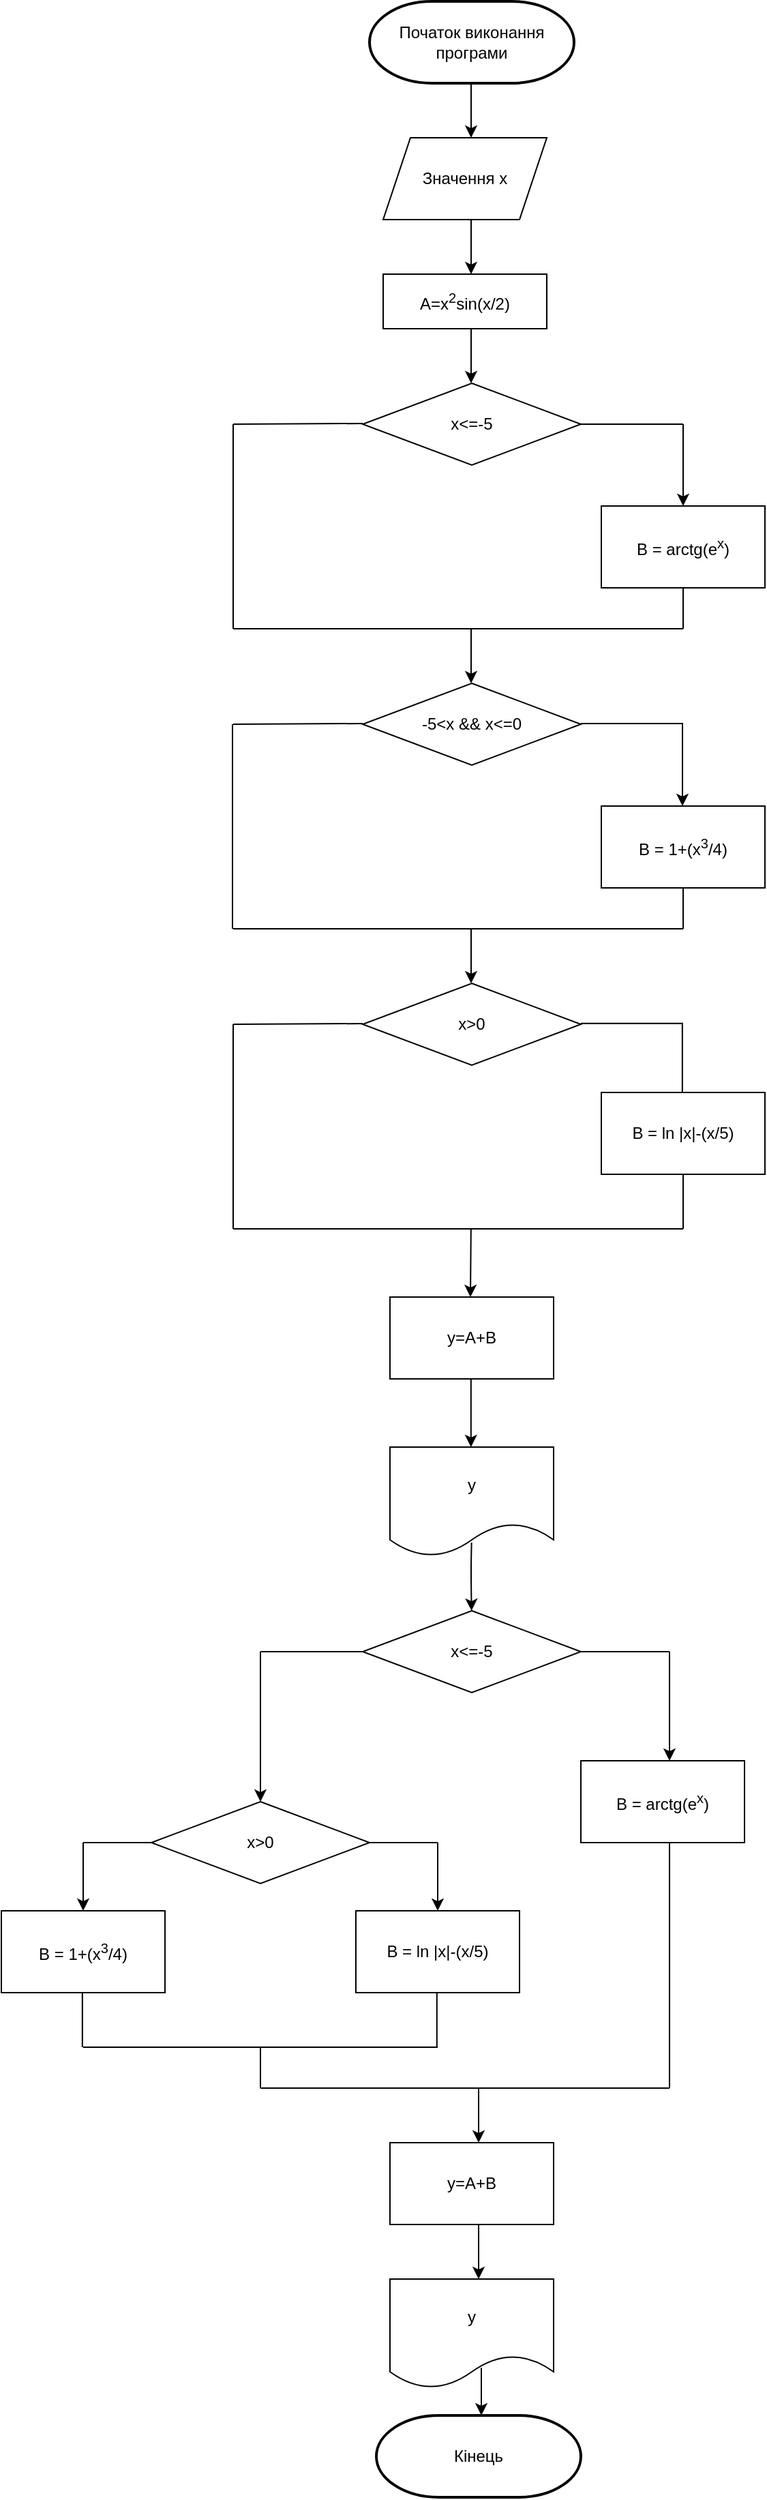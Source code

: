 <mxfile version="15.2.9" type="github">
  <diagram id="C5RBs43oDa-KdzZeNtuy" name="Page-1">
    <mxGraphModel dx="920" dy="1682" grid="1" gridSize="10" guides="1" tooltips="1" connect="1" arrows="1" fold="1" page="1" pageScale="1" pageWidth="827" pageHeight="1169" math="0" shadow="0">
      <root>
        <mxCell id="WIyWlLk6GJQsqaUBKTNV-0" />
        <mxCell id="WIyWlLk6GJQsqaUBKTNV-1" parent="WIyWlLk6GJQsqaUBKTNV-0" />
        <mxCell id="D-a50ixha14DHP2CYBjK-1" value="Початок виконання програми" style="strokeWidth=2;html=1;shape=mxgraph.flowchart.terminator;whiteSpace=wrap;" vertex="1" parent="WIyWlLk6GJQsqaUBKTNV-1">
          <mxGeometry x="330" y="-420" width="150" height="60" as="geometry" />
        </mxCell>
        <mxCell id="D-a50ixha14DHP2CYBjK-2" value="" style="endArrow=classic;html=1;" edge="1" parent="WIyWlLk6GJQsqaUBKTNV-1">
          <mxGeometry width="50" height="50" relative="1" as="geometry">
            <mxPoint x="404.5" y="-360" as="sourcePoint" />
            <mxPoint x="404.5" y="-320" as="targetPoint" />
          </mxGeometry>
        </mxCell>
        <mxCell id="D-a50ixha14DHP2CYBjK-3" value="" style="endArrow=classic;html=1;" edge="1" parent="WIyWlLk6GJQsqaUBKTNV-1">
          <mxGeometry width="50" height="50" relative="1" as="geometry">
            <mxPoint x="404.5" y="-260" as="sourcePoint" />
            <mxPoint x="404.5" y="-220" as="targetPoint" />
          </mxGeometry>
        </mxCell>
        <mxCell id="D-a50ixha14DHP2CYBjK-4" value="" style="endArrow=classic;html=1;" edge="1" parent="WIyWlLk6GJQsqaUBKTNV-1">
          <mxGeometry width="50" height="50" relative="1" as="geometry">
            <mxPoint x="404.5" y="-180" as="sourcePoint" />
            <mxPoint x="404.5" y="-140" as="targetPoint" />
          </mxGeometry>
        </mxCell>
        <mxCell id="D-a50ixha14DHP2CYBjK-6" value="" style="endArrow=classic;html=1;" edge="1" parent="WIyWlLk6GJQsqaUBKTNV-1">
          <mxGeometry width="50" height="50" relative="1" as="geometry">
            <mxPoint x="404.5" y="260" as="sourcePoint" />
            <mxPoint x="404.5" y="300" as="targetPoint" />
          </mxGeometry>
        </mxCell>
        <mxCell id="D-a50ixha14DHP2CYBjK-8" value="" style="endArrow=classic;html=1;" edge="1" parent="WIyWlLk6GJQsqaUBKTNV-1">
          <mxGeometry width="50" height="50" relative="1" as="geometry">
            <mxPoint x="404.5" y="40" as="sourcePoint" />
            <mxPoint x="404.5" y="80" as="targetPoint" />
          </mxGeometry>
        </mxCell>
        <mxCell id="D-a50ixha14DHP2CYBjK-9" value="Значення x" style="shape=parallelogram;perimeter=parallelogramPerimeter;whiteSpace=wrap;html=1;fixedSize=1;" vertex="1" parent="WIyWlLk6GJQsqaUBKTNV-1">
          <mxGeometry x="340" y="-320" width="120" height="60" as="geometry" />
        </mxCell>
        <mxCell id="D-a50ixha14DHP2CYBjK-10" value="A=x&lt;sup&gt;2&lt;/sup&gt;sin(x/2)" style="rounded=0;whiteSpace=wrap;html=1;" vertex="1" parent="WIyWlLk6GJQsqaUBKTNV-1">
          <mxGeometry x="340" y="-220" width="120" height="40" as="geometry" />
        </mxCell>
        <mxCell id="D-a50ixha14DHP2CYBjK-11" value="x&amp;lt;=-5" style="rhombus;whiteSpace=wrap;html=1;" vertex="1" parent="WIyWlLk6GJQsqaUBKTNV-1">
          <mxGeometry x="325" y="-140" width="160" height="60" as="geometry" />
        </mxCell>
        <mxCell id="D-a50ixha14DHP2CYBjK-12" value="-5&amp;lt;x &amp;amp;&amp;amp; x&amp;lt;=0" style="rhombus;whiteSpace=wrap;html=1;" vertex="1" parent="WIyWlLk6GJQsqaUBKTNV-1">
          <mxGeometry x="325" y="80" width="160" height="60" as="geometry" />
        </mxCell>
        <mxCell id="D-a50ixha14DHP2CYBjK-13" value="x&amp;gt;0" style="rhombus;whiteSpace=wrap;html=1;" vertex="1" parent="WIyWlLk6GJQsqaUBKTNV-1">
          <mxGeometry x="325" y="300" width="160" height="60" as="geometry" />
        </mxCell>
        <mxCell id="D-a50ixha14DHP2CYBjK-15" value="" style="endArrow=none;html=1;" edge="1" parent="WIyWlLk6GJQsqaUBKTNV-1">
          <mxGeometry width="50" height="50" relative="1" as="geometry">
            <mxPoint x="485" y="-110" as="sourcePoint" />
            <mxPoint x="560" y="-110" as="targetPoint" />
          </mxGeometry>
        </mxCell>
        <mxCell id="D-a50ixha14DHP2CYBjK-16" value="" style="endArrow=classic;html=1;" edge="1" parent="WIyWlLk6GJQsqaUBKTNV-1">
          <mxGeometry width="50" height="50" relative="1" as="geometry">
            <mxPoint x="560" y="-110" as="sourcePoint" />
            <mxPoint x="560" y="-50" as="targetPoint" />
          </mxGeometry>
        </mxCell>
        <mxCell id="D-a50ixha14DHP2CYBjK-18" value="B = arctg(e&lt;sup&gt;x&lt;/sup&gt;)" style="rounded=0;whiteSpace=wrap;html=1;" vertex="1" parent="WIyWlLk6GJQsqaUBKTNV-1">
          <mxGeometry x="500" y="-50" width="120" height="60" as="geometry" />
        </mxCell>
        <mxCell id="D-a50ixha14DHP2CYBjK-19" value="" style="endArrow=none;html=1;" edge="1" parent="WIyWlLk6GJQsqaUBKTNV-1">
          <mxGeometry width="50" height="50" relative="1" as="geometry">
            <mxPoint x="230" y="-110" as="sourcePoint" />
            <mxPoint x="325" y="-110.5" as="targetPoint" />
          </mxGeometry>
        </mxCell>
        <mxCell id="D-a50ixha14DHP2CYBjK-20" value="" style="endArrow=none;html=1;" edge="1" parent="WIyWlLk6GJQsqaUBKTNV-1">
          <mxGeometry width="50" height="50" relative="1" as="geometry">
            <mxPoint x="230" y="40" as="sourcePoint" />
            <mxPoint x="230" y="-110" as="targetPoint" />
          </mxGeometry>
        </mxCell>
        <mxCell id="D-a50ixha14DHP2CYBjK-21" value="" style="endArrow=none;html=1;" edge="1" parent="WIyWlLk6GJQsqaUBKTNV-1">
          <mxGeometry width="50" height="50" relative="1" as="geometry">
            <mxPoint x="230" y="40" as="sourcePoint" />
            <mxPoint x="560" y="40" as="targetPoint" />
          </mxGeometry>
        </mxCell>
        <mxCell id="D-a50ixha14DHP2CYBjK-22" value="" style="endArrow=none;html=1;" edge="1" parent="WIyWlLk6GJQsqaUBKTNV-1">
          <mxGeometry width="50" height="50" relative="1" as="geometry">
            <mxPoint x="560" y="40" as="sourcePoint" />
            <mxPoint x="560" y="10" as="targetPoint" />
          </mxGeometry>
        </mxCell>
        <mxCell id="D-a50ixha14DHP2CYBjK-23" value="" style="endArrow=none;html=1;" edge="1" parent="WIyWlLk6GJQsqaUBKTNV-1">
          <mxGeometry width="50" height="50" relative="1" as="geometry">
            <mxPoint x="485" y="109.5" as="sourcePoint" />
            <mxPoint x="560" y="109.5" as="targetPoint" />
          </mxGeometry>
        </mxCell>
        <mxCell id="D-a50ixha14DHP2CYBjK-26" value="" style="endArrow=classic;html=1;" edge="1" parent="WIyWlLk6GJQsqaUBKTNV-1">
          <mxGeometry width="50" height="50" relative="1" as="geometry">
            <mxPoint x="559.5" y="110" as="sourcePoint" />
            <mxPoint x="559.5" y="170" as="targetPoint" />
          </mxGeometry>
        </mxCell>
        <mxCell id="D-a50ixha14DHP2CYBjK-27" value="" style="endArrow=classic;html=1;" edge="1" parent="WIyWlLk6GJQsqaUBKTNV-1">
          <mxGeometry width="50" height="50" relative="1" as="geometry">
            <mxPoint x="404.41" y="480" as="sourcePoint" />
            <mxPoint x="404" y="530" as="targetPoint" />
          </mxGeometry>
        </mxCell>
        <mxCell id="D-a50ixha14DHP2CYBjK-28" value="B = 1+(x&lt;sup&gt;3&lt;/sup&gt;/4)" style="rounded=0;whiteSpace=wrap;html=1;" vertex="1" parent="WIyWlLk6GJQsqaUBKTNV-1">
          <mxGeometry x="500" y="170" width="120" height="60" as="geometry" />
        </mxCell>
        <mxCell id="D-a50ixha14DHP2CYBjK-29" value="" style="endArrow=none;html=1;" edge="1" parent="WIyWlLk6GJQsqaUBKTNV-1">
          <mxGeometry width="50" height="50" relative="1" as="geometry">
            <mxPoint x="230" y="110" as="sourcePoint" />
            <mxPoint x="325" y="109.5" as="targetPoint" />
          </mxGeometry>
        </mxCell>
        <mxCell id="D-a50ixha14DHP2CYBjK-30" value="" style="endArrow=none;html=1;" edge="1" parent="WIyWlLk6GJQsqaUBKTNV-1">
          <mxGeometry width="50" height="50" relative="1" as="geometry">
            <mxPoint x="229.5" y="260" as="sourcePoint" />
            <mxPoint x="229.5" y="110" as="targetPoint" />
          </mxGeometry>
        </mxCell>
        <mxCell id="D-a50ixha14DHP2CYBjK-31" value="" style="endArrow=none;html=1;" edge="1" parent="WIyWlLk6GJQsqaUBKTNV-1">
          <mxGeometry width="50" height="50" relative="1" as="geometry">
            <mxPoint x="230" y="260" as="sourcePoint" />
            <mxPoint x="560" y="260" as="targetPoint" />
          </mxGeometry>
        </mxCell>
        <mxCell id="D-a50ixha14DHP2CYBjK-33" value="" style="endArrow=none;html=1;" edge="1" parent="WIyWlLk6GJQsqaUBKTNV-1">
          <mxGeometry width="50" height="50" relative="1" as="geometry">
            <mxPoint x="560" y="260" as="sourcePoint" />
            <mxPoint x="560" y="230" as="targetPoint" />
          </mxGeometry>
        </mxCell>
        <mxCell id="D-a50ixha14DHP2CYBjK-34" value="" style="endArrow=none;html=1;" edge="1" parent="WIyWlLk6GJQsqaUBKTNV-1">
          <mxGeometry width="50" height="50" relative="1" as="geometry">
            <mxPoint x="230" y="330" as="sourcePoint" />
            <mxPoint x="325" y="329.5" as="targetPoint" />
          </mxGeometry>
        </mxCell>
        <mxCell id="D-a50ixha14DHP2CYBjK-35" value="" style="endArrow=none;html=1;" edge="1" parent="WIyWlLk6GJQsqaUBKTNV-1">
          <mxGeometry width="50" height="50" relative="1" as="geometry">
            <mxPoint x="230" y="480" as="sourcePoint" />
            <mxPoint x="230" y="330" as="targetPoint" />
          </mxGeometry>
        </mxCell>
        <mxCell id="D-a50ixha14DHP2CYBjK-36" value="" style="endArrow=none;html=1;" edge="1" parent="WIyWlLk6GJQsqaUBKTNV-1">
          <mxGeometry width="50" height="50" relative="1" as="geometry">
            <mxPoint x="230" y="480" as="sourcePoint" />
            <mxPoint x="560" y="480" as="targetPoint" />
          </mxGeometry>
        </mxCell>
        <mxCell id="D-a50ixha14DHP2CYBjK-37" value="" style="endArrow=none;html=1;" edge="1" parent="WIyWlLk6GJQsqaUBKTNV-1">
          <mxGeometry width="50" height="50" relative="1" as="geometry">
            <mxPoint x="485" y="329.41" as="sourcePoint" />
            <mxPoint x="560" y="329.41" as="targetPoint" />
          </mxGeometry>
        </mxCell>
        <mxCell id="D-a50ixha14DHP2CYBjK-38" value="" style="endArrow=classic;html=1;" edge="1" parent="WIyWlLk6GJQsqaUBKTNV-1">
          <mxGeometry width="50" height="50" relative="1" as="geometry">
            <mxPoint x="559.41" y="330" as="sourcePoint" />
            <mxPoint x="559.41" y="390" as="targetPoint" />
          </mxGeometry>
        </mxCell>
        <mxCell id="D-a50ixha14DHP2CYBjK-39" value="B = ln |x|-(x/5)" style="rounded=0;whiteSpace=wrap;html=1;" vertex="1" parent="WIyWlLk6GJQsqaUBKTNV-1">
          <mxGeometry x="500" y="380" width="120" height="60" as="geometry" />
        </mxCell>
        <mxCell id="D-a50ixha14DHP2CYBjK-40" value="" style="endArrow=none;html=1;" edge="1" parent="WIyWlLk6GJQsqaUBKTNV-1">
          <mxGeometry width="50" height="50" relative="1" as="geometry">
            <mxPoint x="560" y="480" as="sourcePoint" />
            <mxPoint x="560" y="440" as="targetPoint" />
          </mxGeometry>
        </mxCell>
        <mxCell id="D-a50ixha14DHP2CYBjK-42" value="" style="shape=image;html=1;verticalAlign=top;verticalLabelPosition=bottom;labelBackgroundColor=#ffffff;imageAspect=0;aspect=fixed;image=https://cdn4.iconfinder.com/data/icons/wirecons-free-vector-icons/32/add-128.png" vertex="1" parent="WIyWlLk6GJQsqaUBKTNV-1">
          <mxGeometry x="485" y="320" width="10" height="10" as="geometry" />
        </mxCell>
        <mxCell id="D-a50ixha14DHP2CYBjK-45" value="" style="shape=image;html=1;verticalAlign=top;verticalLabelPosition=bottom;labelBackgroundColor=#ffffff;imageAspect=0;aspect=fixed;image=https://cdn4.iconfinder.com/data/icons/wirecons-free-vector-icons/32/add-128.png" vertex="1" parent="WIyWlLk6GJQsqaUBKTNV-1">
          <mxGeometry x="485" y="-120" width="10" height="10" as="geometry" />
        </mxCell>
        <mxCell id="D-a50ixha14DHP2CYBjK-46" value="" style="shape=image;html=1;verticalAlign=top;verticalLabelPosition=bottom;labelBackgroundColor=#ffffff;imageAspect=0;aspect=fixed;image=https://cdn4.iconfinder.com/data/icons/wirecons-free-vector-icons/32/add-128.png" vertex="1" parent="WIyWlLk6GJQsqaUBKTNV-1">
          <mxGeometry x="490" y="100" width="10" height="10" as="geometry" />
        </mxCell>
        <mxCell id="D-a50ixha14DHP2CYBjK-48" value="" style="shape=image;html=1;verticalAlign=top;verticalLabelPosition=bottom;labelBackgroundColor=#ffffff;imageAspect=0;aspect=fixed;image=https://cdn4.iconfinder.com/data/icons/ionicons/512/icon-minus-128.png" vertex="1" parent="WIyWlLk6GJQsqaUBKTNV-1">
          <mxGeometry x="310" y="100" width="10" height="10" as="geometry" />
        </mxCell>
        <mxCell id="D-a50ixha14DHP2CYBjK-49" value="" style="shape=image;html=1;verticalAlign=top;verticalLabelPosition=bottom;labelBackgroundColor=#ffffff;imageAspect=0;aspect=fixed;image=https://cdn4.iconfinder.com/data/icons/ionicons/512/icon-minus-128.png" vertex="1" parent="WIyWlLk6GJQsqaUBKTNV-1">
          <mxGeometry x="310" y="320" width="10" height="10" as="geometry" />
        </mxCell>
        <mxCell id="D-a50ixha14DHP2CYBjK-50" value="" style="shape=image;html=1;verticalAlign=top;verticalLabelPosition=bottom;labelBackgroundColor=#ffffff;imageAspect=0;aspect=fixed;image=https://cdn4.iconfinder.com/data/icons/ionicons/512/icon-minus-128.png" vertex="1" parent="WIyWlLk6GJQsqaUBKTNV-1">
          <mxGeometry x="310" y="-120" width="10" height="10" as="geometry" />
        </mxCell>
        <mxCell id="D-a50ixha14DHP2CYBjK-52" value="y=A+B" style="rounded=0;whiteSpace=wrap;html=1;" vertex="1" parent="WIyWlLk6GJQsqaUBKTNV-1">
          <mxGeometry x="345" y="530" width="120" height="60" as="geometry" />
        </mxCell>
        <mxCell id="D-a50ixha14DHP2CYBjK-53" value="" style="endArrow=classic;html=1;" edge="1" parent="WIyWlLk6GJQsqaUBKTNV-1">
          <mxGeometry width="50" height="50" relative="1" as="geometry">
            <mxPoint x="404.41" y="590" as="sourcePoint" />
            <mxPoint x="404.41" y="640" as="targetPoint" />
          </mxGeometry>
        </mxCell>
        <mxCell id="D-a50ixha14DHP2CYBjK-54" value="y" style="shape=document;whiteSpace=wrap;html=1;boundedLbl=1;" vertex="1" parent="WIyWlLk6GJQsqaUBKTNV-1">
          <mxGeometry x="345" y="640" width="120" height="80" as="geometry" />
        </mxCell>
        <mxCell id="D-a50ixha14DHP2CYBjK-56" value="" style="endArrow=classic;html=1;" edge="1" parent="WIyWlLk6GJQsqaUBKTNV-1">
          <mxGeometry width="50" height="50" relative="1" as="geometry">
            <mxPoint x="404.82" y="710" as="sourcePoint" />
            <mxPoint x="404.82" y="760" as="targetPoint" />
            <Array as="points">
              <mxPoint x="404.41" y="730" />
            </Array>
          </mxGeometry>
        </mxCell>
        <mxCell id="D-a50ixha14DHP2CYBjK-58" value="x&amp;lt;=-5" style="rhombus;whiteSpace=wrap;html=1;" vertex="1" parent="WIyWlLk6GJQsqaUBKTNV-1">
          <mxGeometry x="325" y="760" width="160" height="60" as="geometry" />
        </mxCell>
        <mxCell id="D-a50ixha14DHP2CYBjK-59" value="" style="endArrow=none;html=1;" edge="1" parent="WIyWlLk6GJQsqaUBKTNV-1">
          <mxGeometry width="50" height="50" relative="1" as="geometry">
            <mxPoint x="485" y="790" as="sourcePoint" />
            <mxPoint x="550" y="790" as="targetPoint" />
          </mxGeometry>
        </mxCell>
        <mxCell id="D-a50ixha14DHP2CYBjK-60" value="" style="endArrow=classic;html=1;" edge="1" parent="WIyWlLk6GJQsqaUBKTNV-1">
          <mxGeometry width="50" height="50" relative="1" as="geometry">
            <mxPoint x="550" y="790" as="sourcePoint" />
            <mxPoint x="550" y="870" as="targetPoint" />
          </mxGeometry>
        </mxCell>
        <mxCell id="D-a50ixha14DHP2CYBjK-61" value="" style="endArrow=none;html=1;" edge="1" parent="WIyWlLk6GJQsqaUBKTNV-1">
          <mxGeometry width="50" height="50" relative="1" as="geometry">
            <mxPoint x="250" y="790" as="sourcePoint" />
            <mxPoint x="325" y="790" as="targetPoint" />
          </mxGeometry>
        </mxCell>
        <mxCell id="D-a50ixha14DHP2CYBjK-62" value="" style="endArrow=classic;html=1;" edge="1" parent="WIyWlLk6GJQsqaUBKTNV-1">
          <mxGeometry width="50" height="50" relative="1" as="geometry">
            <mxPoint x="250" y="790" as="sourcePoint" />
            <mxPoint x="250" y="900" as="targetPoint" />
          </mxGeometry>
        </mxCell>
        <mxCell id="D-a50ixha14DHP2CYBjK-63" value="B = arctg(e&lt;sup&gt;x&lt;/sup&gt;)" style="rounded=0;whiteSpace=wrap;html=1;" vertex="1" parent="WIyWlLk6GJQsqaUBKTNV-1">
          <mxGeometry x="485" y="870" width="120" height="60" as="geometry" />
        </mxCell>
        <mxCell id="D-a50ixha14DHP2CYBjK-65" value="x&amp;gt;0" style="rhombus;whiteSpace=wrap;html=1;" vertex="1" parent="WIyWlLk6GJQsqaUBKTNV-1">
          <mxGeometry x="170" y="900" width="160" height="60" as="geometry" />
        </mxCell>
        <mxCell id="D-a50ixha14DHP2CYBjK-66" value="" style="endArrow=none;html=1;" edge="1" parent="WIyWlLk6GJQsqaUBKTNV-1">
          <mxGeometry width="50" height="50" relative="1" as="geometry">
            <mxPoint x="330" y="930" as="sourcePoint" />
            <mxPoint x="380" y="930" as="targetPoint" />
          </mxGeometry>
        </mxCell>
        <mxCell id="D-a50ixha14DHP2CYBjK-69" value="" style="endArrow=none;html=1;" edge="1" parent="WIyWlLk6GJQsqaUBKTNV-1">
          <mxGeometry width="50" height="50" relative="1" as="geometry">
            <mxPoint x="120" y="930" as="sourcePoint" />
            <mxPoint x="170" y="930" as="targetPoint" />
          </mxGeometry>
        </mxCell>
        <mxCell id="D-a50ixha14DHP2CYBjK-70" value="" style="endArrow=classic;html=1;" edge="1" parent="WIyWlLk6GJQsqaUBKTNV-1">
          <mxGeometry width="50" height="50" relative="1" as="geometry">
            <mxPoint x="380" y="930" as="sourcePoint" />
            <mxPoint x="380" y="980" as="targetPoint" />
          </mxGeometry>
        </mxCell>
        <mxCell id="D-a50ixha14DHP2CYBjK-71" value="" style="endArrow=classic;html=1;" edge="1" parent="WIyWlLk6GJQsqaUBKTNV-1">
          <mxGeometry width="50" height="50" relative="1" as="geometry">
            <mxPoint x="120" y="930" as="sourcePoint" />
            <mxPoint x="120" y="980" as="targetPoint" />
          </mxGeometry>
        </mxCell>
        <mxCell id="D-a50ixha14DHP2CYBjK-72" value="B = ln |x|-(x/5)" style="rounded=0;whiteSpace=wrap;html=1;" vertex="1" parent="WIyWlLk6GJQsqaUBKTNV-1">
          <mxGeometry x="320" y="980" width="120" height="60" as="geometry" />
        </mxCell>
        <mxCell id="D-a50ixha14DHP2CYBjK-73" value="B = 1+(x&lt;sup&gt;3&lt;/sup&gt;/4)" style="rounded=0;whiteSpace=wrap;html=1;" vertex="1" parent="WIyWlLk6GJQsqaUBKTNV-1">
          <mxGeometry x="60" y="980" width="120" height="60" as="geometry" />
        </mxCell>
        <mxCell id="D-a50ixha14DHP2CYBjK-74" value="" style="endArrow=none;html=1;" edge="1" parent="WIyWlLk6GJQsqaUBKTNV-1">
          <mxGeometry width="50" height="50" relative="1" as="geometry">
            <mxPoint x="379.41" y="1080" as="sourcePoint" />
            <mxPoint x="379.41" y="1040" as="targetPoint" />
          </mxGeometry>
        </mxCell>
        <mxCell id="D-a50ixha14DHP2CYBjK-75" value="" style="endArrow=none;html=1;" edge="1" parent="WIyWlLk6GJQsqaUBKTNV-1">
          <mxGeometry width="50" height="50" relative="1" as="geometry">
            <mxPoint x="119.41" y="1080" as="sourcePoint" />
            <mxPoint x="119.41" y="1040" as="targetPoint" />
          </mxGeometry>
        </mxCell>
        <mxCell id="D-a50ixha14DHP2CYBjK-77" value="" style="endArrow=none;html=1;" edge="1" parent="WIyWlLk6GJQsqaUBKTNV-1">
          <mxGeometry width="50" height="50" relative="1" as="geometry">
            <mxPoint x="120" y="1080" as="sourcePoint" />
            <mxPoint x="380" y="1080" as="targetPoint" />
          </mxGeometry>
        </mxCell>
        <mxCell id="D-a50ixha14DHP2CYBjK-78" value="" style="endArrow=none;html=1;" edge="1" parent="WIyWlLk6GJQsqaUBKTNV-1">
          <mxGeometry width="50" height="50" relative="1" as="geometry">
            <mxPoint x="550" y="1110" as="sourcePoint" />
            <mxPoint x="550" y="930" as="targetPoint" />
          </mxGeometry>
        </mxCell>
        <mxCell id="D-a50ixha14DHP2CYBjK-79" value="" style="endArrow=none;html=1;" edge="1" parent="WIyWlLk6GJQsqaUBKTNV-1">
          <mxGeometry width="50" height="50" relative="1" as="geometry">
            <mxPoint x="250" y="1110" as="sourcePoint" />
            <mxPoint x="250" y="1080" as="targetPoint" />
          </mxGeometry>
        </mxCell>
        <mxCell id="D-a50ixha14DHP2CYBjK-80" value="" style="endArrow=none;html=1;" edge="1" parent="WIyWlLk6GJQsqaUBKTNV-1">
          <mxGeometry width="50" height="50" relative="1" as="geometry">
            <mxPoint x="550" y="1110" as="sourcePoint" />
            <mxPoint x="250" y="1110" as="targetPoint" />
          </mxGeometry>
        </mxCell>
        <mxCell id="D-a50ixha14DHP2CYBjK-81" value="" style="endArrow=classic;html=1;" edge="1" parent="WIyWlLk6GJQsqaUBKTNV-1">
          <mxGeometry width="50" height="50" relative="1" as="geometry">
            <mxPoint x="410" y="1110" as="sourcePoint" />
            <mxPoint x="410" y="1150" as="targetPoint" />
          </mxGeometry>
        </mxCell>
        <mxCell id="D-a50ixha14DHP2CYBjK-82" value="y=A+B" style="rounded=0;whiteSpace=wrap;html=1;" vertex="1" parent="WIyWlLk6GJQsqaUBKTNV-1">
          <mxGeometry x="345" y="1150" width="120" height="60" as="geometry" />
        </mxCell>
        <mxCell id="D-a50ixha14DHP2CYBjK-83" value="" style="endArrow=classic;html=1;" edge="1" parent="WIyWlLk6GJQsqaUBKTNV-1">
          <mxGeometry width="50" height="50" relative="1" as="geometry">
            <mxPoint x="410" y="1210" as="sourcePoint" />
            <mxPoint x="410" y="1250" as="targetPoint" />
          </mxGeometry>
        </mxCell>
        <mxCell id="D-a50ixha14DHP2CYBjK-84" value="y" style="shape=document;whiteSpace=wrap;html=1;boundedLbl=1;" vertex="1" parent="WIyWlLk6GJQsqaUBKTNV-1">
          <mxGeometry x="345" y="1250" width="120" height="80" as="geometry" />
        </mxCell>
        <mxCell id="D-a50ixha14DHP2CYBjK-85" value="" style="endArrow=classic;html=1;" edge="1" parent="WIyWlLk6GJQsqaUBKTNV-1">
          <mxGeometry width="50" height="50" relative="1" as="geometry">
            <mxPoint x="412" y="1315" as="sourcePoint" />
            <mxPoint x="412" y="1350" as="targetPoint" />
          </mxGeometry>
        </mxCell>
        <mxCell id="D-a50ixha14DHP2CYBjK-86" value="Кінець" style="strokeWidth=2;html=1;shape=mxgraph.flowchart.terminator;whiteSpace=wrap;" vertex="1" parent="WIyWlLk6GJQsqaUBKTNV-1">
          <mxGeometry x="335" y="1350" width="150" height="60" as="geometry" />
        </mxCell>
      </root>
    </mxGraphModel>
  </diagram>
</mxfile>
